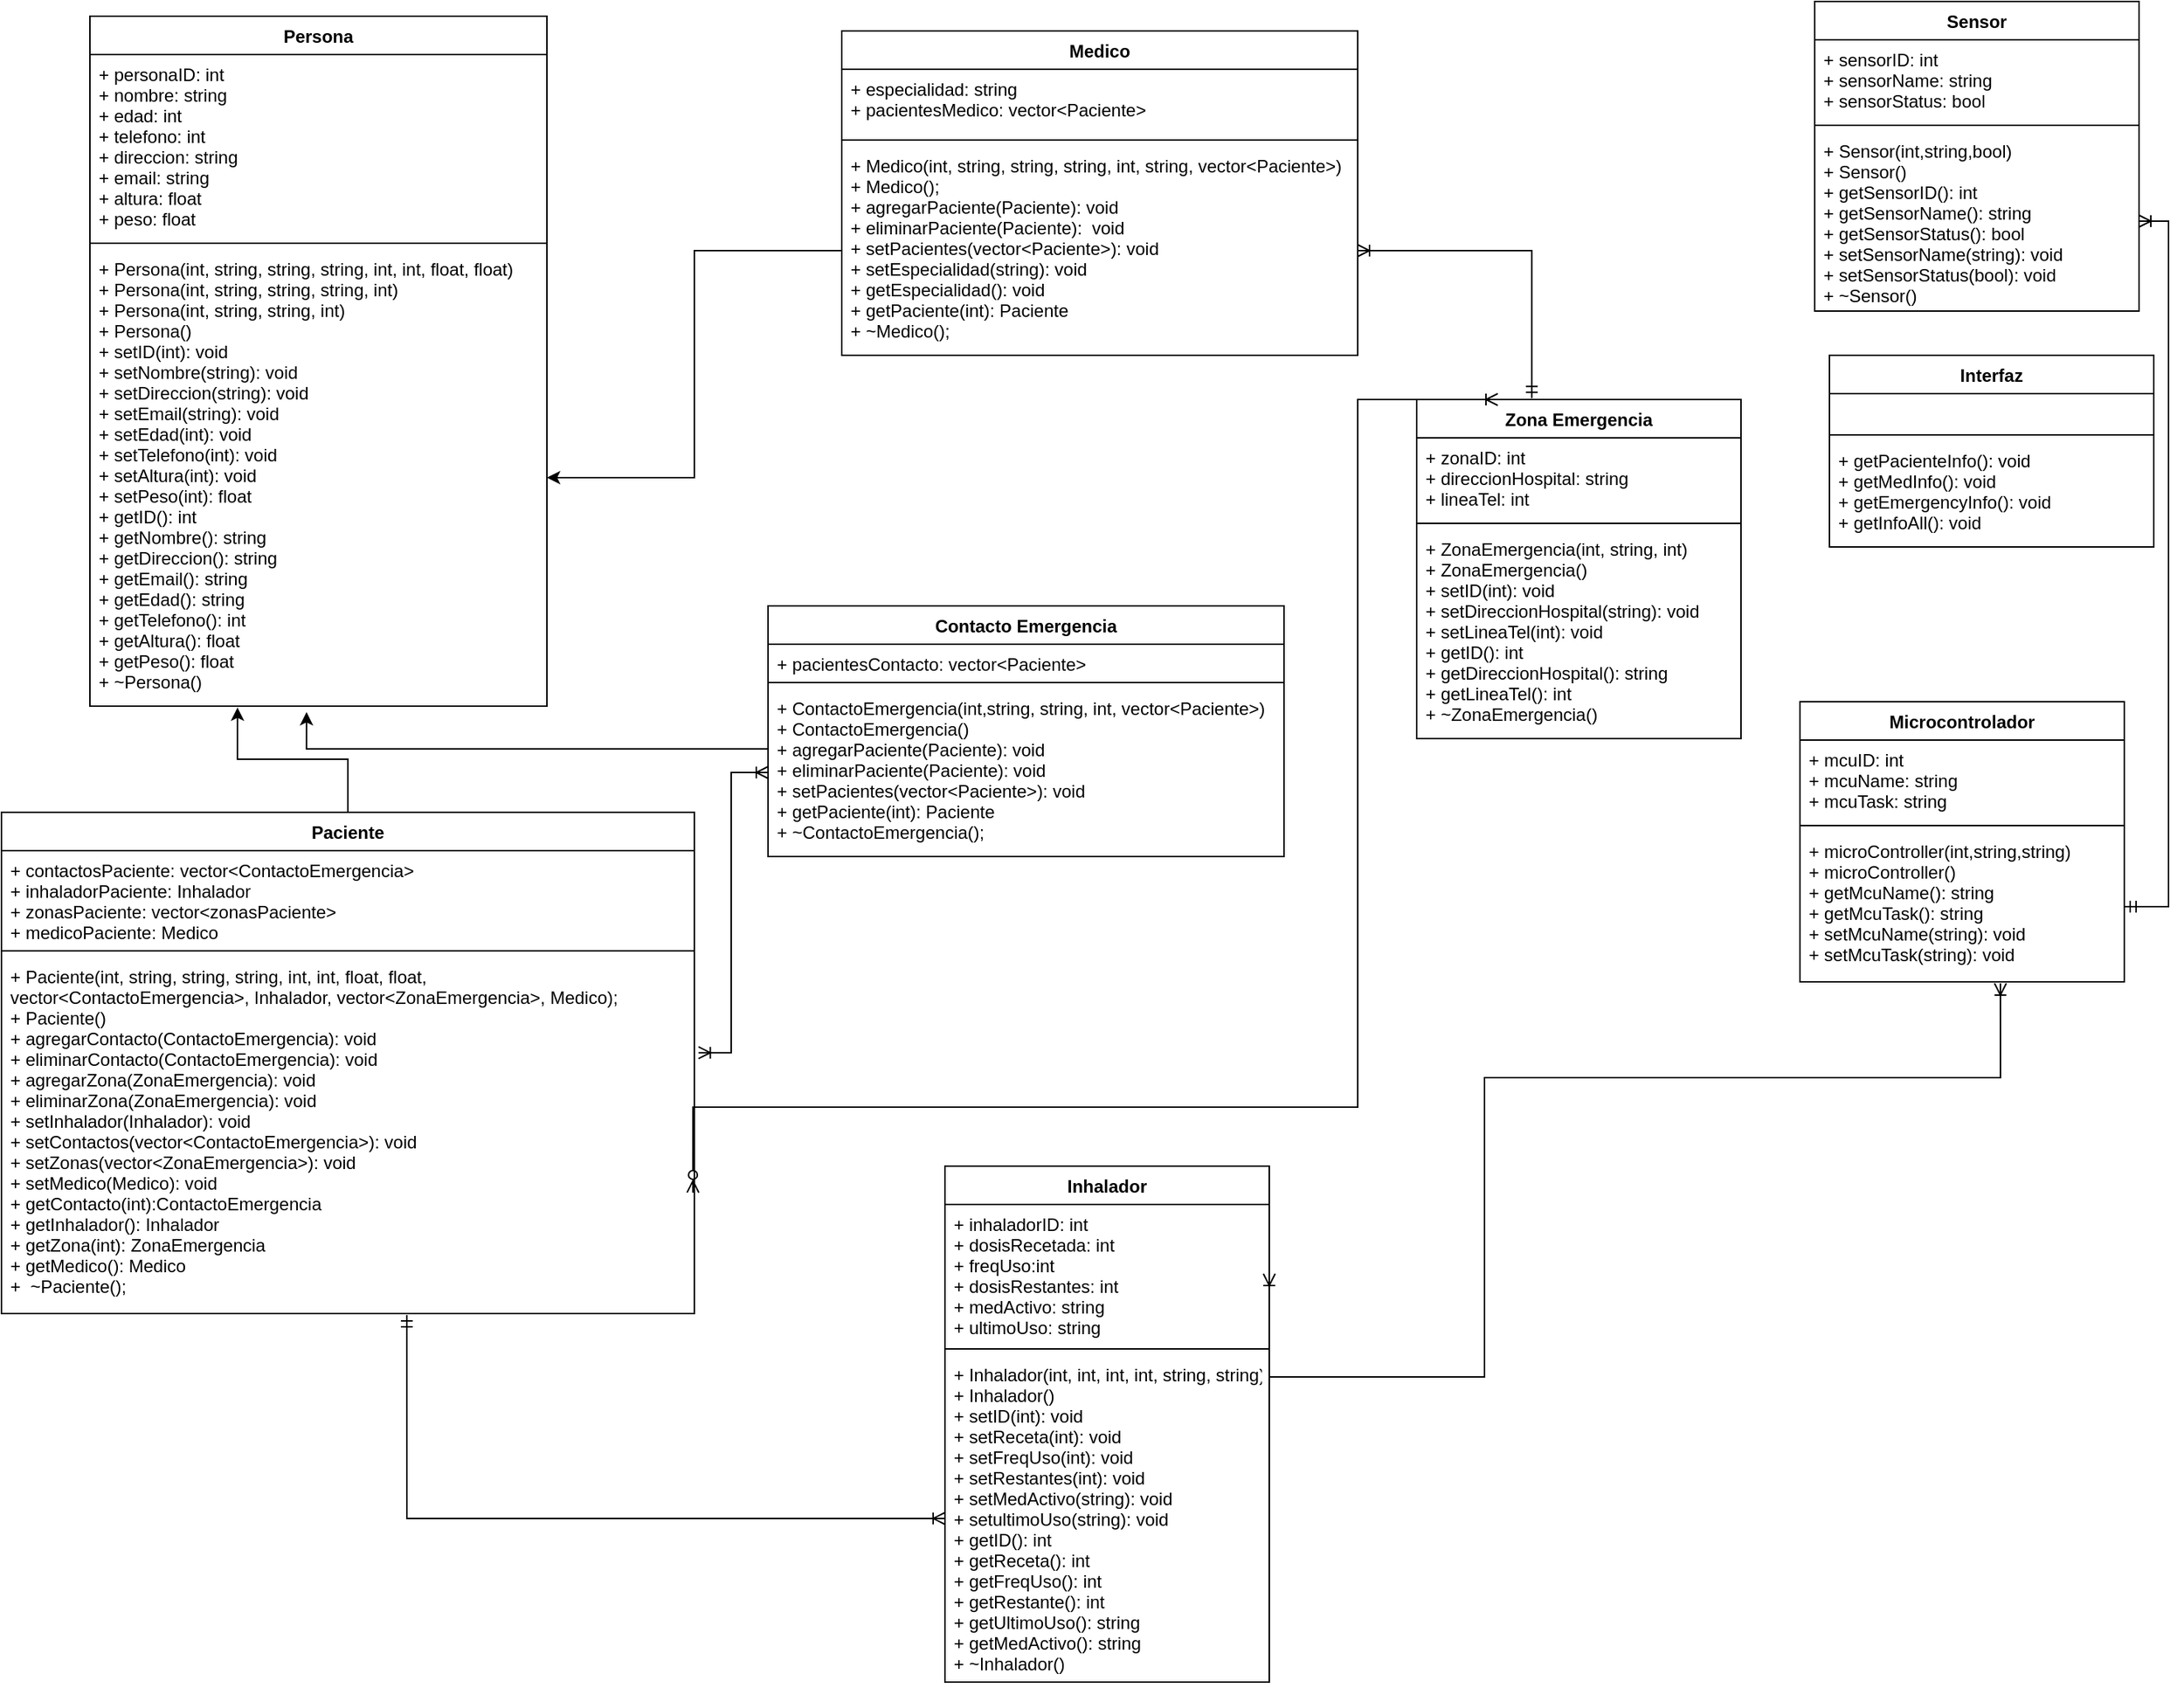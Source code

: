 <mxfile version="22.0.6" type="github">
  <diagram id="Kw7EVnxhRdrsL6d94UCq" name="Page-1">
    <mxGraphModel dx="1434" dy="806" grid="1" gridSize="10" guides="1" tooltips="1" connect="1" arrows="1" fold="1" page="1" pageScale="1" pageWidth="1920" pageHeight="1200" math="0" shadow="0">
      <root>
        <mxCell id="0" />
        <mxCell id="1" parent="0" />
        <mxCell id="8" value="Paciente" style="swimlane;fontStyle=1;align=center;verticalAlign=top;childLayout=stackLayout;horizontal=1;startSize=26;horizontalStack=0;resizeParent=1;resizeParentMax=0;resizeLast=0;collapsible=1;marginBottom=0;" parent="1" vertex="1">
          <mxGeometry x="120" y="580" width="470" height="340" as="geometry" />
        </mxCell>
        <mxCell id="9" value="+ contactosPaciente: vector&lt;ContactoEmergencia&gt;&#xa;+ inhaladorPaciente: Inhalador&#xa;+ zonasPaciente: vector&lt;zonasPaciente&gt;&#xa;+ medicoPaciente: Medico&#xa;" style="text;strokeColor=none;fillColor=none;align=left;verticalAlign=top;spacingLeft=4;spacingRight=4;overflow=hidden;rotatable=0;points=[[0,0.5],[1,0.5]];portConstraint=eastwest;" parent="8" vertex="1">
          <mxGeometry y="26" width="470" height="64" as="geometry" />
        </mxCell>
        <mxCell id="10" value="" style="line;strokeWidth=1;fillColor=none;align=left;verticalAlign=middle;spacingTop=-1;spacingLeft=3;spacingRight=3;rotatable=0;labelPosition=right;points=[];portConstraint=eastwest;strokeColor=inherit;" parent="8" vertex="1">
          <mxGeometry y="90" width="470" height="8" as="geometry" />
        </mxCell>
        <mxCell id="11" value="+ Paciente(int, string, string, string, int, int, float, float, &#xa;vector&lt;ContactoEmergencia&gt;, Inhalador, vector&lt;ZonaEmergencia&gt;, Medico);&#xa;+ Paciente()&#xa;+ agregarContacto(ContactoEmergencia): void&#xa;+ eliminarContacto(ContactoEmergencia): void &#xa;+ agregarZona(ZonaEmergencia): void &#xa;+ eliminarZona(ZonaEmergencia): void&#xa;+ setInhalador(Inhalador): void &#xa;+ setContactos(vector&lt;ContactoEmergencia&gt;): void &#xa;+ setZonas(vector&lt;ZonaEmergencia&gt;): void &#xa;+ setMedico(Medico): void&#xa;+ getContacto(int):ContactoEmergencia&#xa;+ getInhalador(): Inhalador &#xa;+ getZona(int): ZonaEmergencia &#xa;+ getMedico(): Medico &#xa;+  ~Paciente();" style="text;strokeColor=none;fillColor=none;align=left;verticalAlign=top;spacingLeft=4;spacingRight=4;overflow=hidden;rotatable=0;points=[[0,0.5],[1,0.5]];portConstraint=eastwest;" parent="8" vertex="1">
          <mxGeometry y="98" width="470" height="242" as="geometry" />
        </mxCell>
        <mxCell id="12" value="Persona" style="swimlane;fontStyle=1;align=center;verticalAlign=top;childLayout=stackLayout;horizontal=1;startSize=26;horizontalStack=0;resizeParent=1;resizeParentMax=0;resizeLast=0;collapsible=1;marginBottom=0;" parent="1" vertex="1">
          <mxGeometry x="180" y="40" width="310" height="468" as="geometry" />
        </mxCell>
        <mxCell id="13" value="+ personaID: int&#xa;+ nombre: string&#xa;+ edad: int&#xa;+ telefono: int&#xa;+ direccion: string&#xa;+ email: string&#xa;+ altura: float&#xa;+ peso: float" style="text;strokeColor=none;fillColor=none;align=left;verticalAlign=top;spacingLeft=4;spacingRight=4;overflow=hidden;rotatable=0;points=[[0,0.5],[1,0.5]];portConstraint=eastwest;" parent="12" vertex="1">
          <mxGeometry y="26" width="310" height="124" as="geometry" />
        </mxCell>
        <mxCell id="14" value="" style="line;strokeWidth=1;fillColor=none;align=left;verticalAlign=middle;spacingTop=-1;spacingLeft=3;spacingRight=3;rotatable=0;labelPosition=right;points=[];portConstraint=eastwest;strokeColor=inherit;" parent="12" vertex="1">
          <mxGeometry y="150" width="310" height="8" as="geometry" />
        </mxCell>
        <mxCell id="15" value="+ Persona(int, string, string, string, int, int, float, float)&#xa;+ Persona(int, string, string, string, int)&#xa;+ Persona(int, string, string, int)&#xa;+ Persona()&#xa;+ setID(int): void&#xa;+ setNombre(string): void&#xa;+ setDireccion(string): void&#xa;+ setEmail(string): void&#xa;+ setEdad(int): void&#xa;+ setTelefono(int): void&#xa;+ setAltura(int): void&#xa;+ setPeso(int): float&#xa;+ getID(): int&#xa;+ getNombre(): string&#xa;+ getDireccion(): string&#xa;+ getEmail(): string&#xa;+ getEdad(): string&#xa;+ getTelefono(): int&#xa;+ getAltura(): float&#xa;+ getPeso(): float&#xa;+ ~Persona()&#xa;&#xa;" style="text;strokeColor=none;fillColor=none;align=left;verticalAlign=top;spacingLeft=4;spacingRight=4;overflow=hidden;rotatable=0;points=[[0,0.5],[1,0.5]];portConstraint=eastwest;" parent="12" vertex="1">
          <mxGeometry y="158" width="310" height="310" as="geometry" />
        </mxCell>
        <mxCell id="16" value="Inhalador" style="swimlane;fontStyle=1;align=center;verticalAlign=top;childLayout=stackLayout;horizontal=1;startSize=26;horizontalStack=0;resizeParent=1;resizeParentMax=0;resizeLast=0;collapsible=1;marginBottom=0;" parent="1" vertex="1">
          <mxGeometry x="760" y="820" width="220" height="350" as="geometry" />
        </mxCell>
        <mxCell id="17" value="+ inhaladorID: int&#xa;+ dosisRecetada: int&#xa;+ freqUso:int &#xa;+ dosisRestantes: int&#xa;+ medActivo: string&#xa;+ ultimoUso: string" style="text;strokeColor=none;fillColor=none;align=left;verticalAlign=top;spacingLeft=4;spacingRight=4;overflow=hidden;rotatable=0;points=[[0,0.5],[1,0.5]];portConstraint=eastwest;" parent="16" vertex="1">
          <mxGeometry y="26" width="220" height="94" as="geometry" />
        </mxCell>
        <mxCell id="18" value="" style="line;strokeWidth=1;fillColor=none;align=left;verticalAlign=middle;spacingTop=-1;spacingLeft=3;spacingRight=3;rotatable=0;labelPosition=right;points=[];portConstraint=eastwest;strokeColor=inherit;" parent="16" vertex="1">
          <mxGeometry y="120" width="220" height="8" as="geometry" />
        </mxCell>
        <mxCell id="19" value="+ Inhalador(int, int, int, int, string, string)&#xa;+ Inhalador()&#xa;+ setID(int): void &#xa;+ setReceta(int): void &#xa;+ setFreqUso(int): void &#xa;+ setRestantes(int): void &#xa;+ setMedActivo(string): void &#xa;+ setultimoUso(string): void &#xa;+ getID(): int &#xa;+ getReceta(): int&#xa;+ getFreqUso(): int&#xa;+ getRestante(): int&#xa;+ getUltimoUso(): string&#xa;+ getMedActivo(): string&#xa;+ ~Inhalador()" style="text;strokeColor=none;fillColor=none;align=left;verticalAlign=top;spacingLeft=4;spacingRight=4;overflow=hidden;rotatable=0;points=[[0,0.5],[1,0.5]];portConstraint=eastwest;" parent="16" vertex="1">
          <mxGeometry y="128" width="220" height="222" as="geometry" />
        </mxCell>
        <mxCell id="31" value="Contacto Emergencia" style="swimlane;fontStyle=1;align=center;verticalAlign=top;childLayout=stackLayout;horizontal=1;startSize=26;horizontalStack=0;resizeParent=1;resizeParentMax=0;resizeLast=0;collapsible=1;marginBottom=0;" parent="1" vertex="1">
          <mxGeometry x="640" y="440" width="350" height="170" as="geometry" />
        </mxCell>
        <mxCell id="32" value="+ pacientesContacto: vector&lt;Paciente&gt;" style="text;strokeColor=none;fillColor=none;align=left;verticalAlign=top;spacingLeft=4;spacingRight=4;overflow=hidden;rotatable=0;points=[[0,0.5],[1,0.5]];portConstraint=eastwest;" parent="31" vertex="1">
          <mxGeometry y="26" width="350" height="22" as="geometry" />
        </mxCell>
        <mxCell id="33" value="" style="line;strokeWidth=1;fillColor=none;align=left;verticalAlign=middle;spacingTop=-1;spacingLeft=3;spacingRight=3;rotatable=0;labelPosition=right;points=[];portConstraint=eastwest;strokeColor=inherit;" parent="31" vertex="1">
          <mxGeometry y="48" width="350" height="8" as="geometry" />
        </mxCell>
        <mxCell id="34" value="+ ContactoEmergencia(int,string, string, int, vector&lt;Paciente&gt;)&#xa;+ ContactoEmergencia()&#xa;+ agregarPaciente(Paciente): void &#xa;+ eliminarPaciente(Paciente): void &#xa;+ setPacientes(vector&lt;Paciente&gt;): void &#xa;+ getPaciente(int): Paciente &#xa;+ ~ContactoEmergencia();" style="text;strokeColor=none;fillColor=none;align=left;verticalAlign=top;spacingLeft=4;spacingRight=4;overflow=hidden;rotatable=0;points=[[0,0.5],[1,0.5]];portConstraint=eastwest;" parent="31" vertex="1">
          <mxGeometry y="56" width="350" height="114" as="geometry" />
        </mxCell>
        <mxCell id="ZJcmUJeSf_xc25f1Tfg--34" value="Medico" style="swimlane;fontStyle=1;align=center;verticalAlign=top;childLayout=stackLayout;horizontal=1;startSize=26;horizontalStack=0;resizeParent=1;resizeParentMax=0;resizeLast=0;collapsible=1;marginBottom=0;" vertex="1" parent="1">
          <mxGeometry x="690" y="50" width="350" height="220" as="geometry" />
        </mxCell>
        <mxCell id="ZJcmUJeSf_xc25f1Tfg--35" value="+ especialidad: string&#xa;+ pacientesMedico: vector&lt;Paciente&gt;&#xa;" style="text;strokeColor=none;fillColor=none;align=left;verticalAlign=top;spacingLeft=4;spacingRight=4;overflow=hidden;rotatable=0;points=[[0,0.5],[1,0.5]];portConstraint=eastwest;" vertex="1" parent="ZJcmUJeSf_xc25f1Tfg--34">
          <mxGeometry y="26" width="350" height="44" as="geometry" />
        </mxCell>
        <mxCell id="ZJcmUJeSf_xc25f1Tfg--36" value="" style="line;strokeWidth=1;fillColor=none;align=left;verticalAlign=middle;spacingTop=-1;spacingLeft=3;spacingRight=3;rotatable=0;labelPosition=right;points=[];portConstraint=eastwest;strokeColor=inherit;" vertex="1" parent="ZJcmUJeSf_xc25f1Tfg--34">
          <mxGeometry y="70" width="350" height="8" as="geometry" />
        </mxCell>
        <mxCell id="ZJcmUJeSf_xc25f1Tfg--37" value="+ Medico(int, string, string, string, int, string, vector&lt;Paciente&gt;)&#xa;+ Medico();&#xa;+ agregarPaciente(Paciente): void &#xa;+ eliminarPaciente(Paciente):  void&#xa;+ setPacientes(vector&lt;Paciente&gt;): void &#xa;+ setEspecialidad(string): void&#xa;+ getEspecialidad(): void &#xa;+ getPaciente(int): Paciente&#xa;+ ~Medico();" style="text;strokeColor=none;fillColor=none;align=left;verticalAlign=top;spacingLeft=4;spacingRight=4;overflow=hidden;rotatable=0;points=[[0,0.5],[1,0.5]];portConstraint=eastwest;" vertex="1" parent="ZJcmUJeSf_xc25f1Tfg--34">
          <mxGeometry y="78" width="350" height="142" as="geometry" />
        </mxCell>
        <mxCell id="ZJcmUJeSf_xc25f1Tfg--40" style="edgeStyle=orthogonalEdgeStyle;rounded=0;orthogonalLoop=1;jettySize=auto;html=1;exitX=0.5;exitY=0;exitDx=0;exitDy=0;entryX=0.323;entryY=1.003;entryDx=0;entryDy=0;entryPerimeter=0;" edge="1" parent="1" source="8" target="15">
          <mxGeometry relative="1" as="geometry" />
        </mxCell>
        <mxCell id="ZJcmUJeSf_xc25f1Tfg--45" style="edgeStyle=orthogonalEdgeStyle;rounded=0;orthogonalLoop=1;jettySize=auto;html=1;exitX=0;exitY=0.5;exitDx=0;exitDy=0;entryX=0.474;entryY=1.013;entryDx=0;entryDy=0;entryPerimeter=0;" edge="1" parent="1" source="32" target="15">
          <mxGeometry relative="1" as="geometry">
            <Array as="points">
              <mxPoint x="327" y="537" />
            </Array>
          </mxGeometry>
        </mxCell>
        <mxCell id="ZJcmUJeSf_xc25f1Tfg--46" style="edgeStyle=orthogonalEdgeStyle;rounded=0;orthogonalLoop=1;jettySize=auto;html=1;exitX=0;exitY=0.5;exitDx=0;exitDy=0;" edge="1" parent="1" source="ZJcmUJeSf_xc25f1Tfg--37" target="15">
          <mxGeometry relative="1" as="geometry" />
        </mxCell>
        <mxCell id="ZJcmUJeSf_xc25f1Tfg--47" value="Zona Emergencia" style="swimlane;fontStyle=1;align=center;verticalAlign=top;childLayout=stackLayout;horizontal=1;startSize=26;horizontalStack=0;resizeParent=1;resizeParentMax=0;resizeLast=0;collapsible=1;marginBottom=0;" vertex="1" parent="1">
          <mxGeometry x="1080" y="300" width="220" height="230" as="geometry" />
        </mxCell>
        <mxCell id="ZJcmUJeSf_xc25f1Tfg--48" value="+ zonaID: int&#xa;+ direccionHospital: string&#xa;+ lineaTel: int" style="text;strokeColor=none;fillColor=none;align=left;verticalAlign=top;spacingLeft=4;spacingRight=4;overflow=hidden;rotatable=0;points=[[0,0.5],[1,0.5]];portConstraint=eastwest;" vertex="1" parent="ZJcmUJeSf_xc25f1Tfg--47">
          <mxGeometry y="26" width="220" height="54" as="geometry" />
        </mxCell>
        <mxCell id="ZJcmUJeSf_xc25f1Tfg--49" value="" style="line;strokeWidth=1;fillColor=none;align=left;verticalAlign=middle;spacingTop=-1;spacingLeft=3;spacingRight=3;rotatable=0;labelPosition=right;points=[];portConstraint=eastwest;strokeColor=inherit;" vertex="1" parent="ZJcmUJeSf_xc25f1Tfg--47">
          <mxGeometry y="80" width="220" height="8" as="geometry" />
        </mxCell>
        <mxCell id="ZJcmUJeSf_xc25f1Tfg--50" value="+ ZonaEmergencia(int, string, int)&#xa;+ ZonaEmergencia()&#xa;+ setID(int): void &#xa;+ setDireccionHospital(string): void &#xa;+ setLineaTel(int): void &#xa;+ getID(): int &#xa;+ getDireccionHospital(): string &#xa;+ getLineaTel(): int &#xa;+ ~ZonaEmergencia()" style="text;strokeColor=none;fillColor=none;align=left;verticalAlign=top;spacingLeft=4;spacingRight=4;overflow=hidden;rotatable=0;points=[[0,0.5],[1,0.5]];portConstraint=eastwest;" vertex="1" parent="ZJcmUJeSf_xc25f1Tfg--47">
          <mxGeometry y="88" width="220" height="142" as="geometry" />
        </mxCell>
        <mxCell id="ZJcmUJeSf_xc25f1Tfg--52" value="Sensor" style="swimlane;fontStyle=1;align=center;verticalAlign=top;childLayout=stackLayout;horizontal=1;startSize=26;horizontalStack=0;resizeParent=1;resizeParentMax=0;resizeLast=0;collapsible=1;marginBottom=0;" vertex="1" parent="1">
          <mxGeometry x="1350" y="30" width="220" height="210" as="geometry" />
        </mxCell>
        <mxCell id="ZJcmUJeSf_xc25f1Tfg--53" value="+ sensorID: int&#xa;+ sensorName: string&#xa;+ sensorStatus: bool" style="text;strokeColor=none;fillColor=none;align=left;verticalAlign=top;spacingLeft=4;spacingRight=4;overflow=hidden;rotatable=0;points=[[0,0.5],[1,0.5]];portConstraint=eastwest;" vertex="1" parent="ZJcmUJeSf_xc25f1Tfg--52">
          <mxGeometry y="26" width="220" height="54" as="geometry" />
        </mxCell>
        <mxCell id="ZJcmUJeSf_xc25f1Tfg--54" value="" style="line;strokeWidth=1;fillColor=none;align=left;verticalAlign=middle;spacingTop=-1;spacingLeft=3;spacingRight=3;rotatable=0;labelPosition=right;points=[];portConstraint=eastwest;strokeColor=inherit;" vertex="1" parent="ZJcmUJeSf_xc25f1Tfg--52">
          <mxGeometry y="80" width="220" height="8" as="geometry" />
        </mxCell>
        <mxCell id="ZJcmUJeSf_xc25f1Tfg--55" value="+ Sensor(int,string,bool)&#xa;+ Sensor()&#xa;+ getSensorID(): int&#xa;+ getSensorName(): string&#xa;+ getSensorStatus(): bool&#xa;+ setSensorName(string): void&#xa;+ setSensorStatus(bool): void&#xa;+ ~Sensor()" style="text;strokeColor=none;fillColor=none;align=left;verticalAlign=top;spacingLeft=4;spacingRight=4;overflow=hidden;rotatable=0;points=[[0,0.5],[1,0.5]];portConstraint=eastwest;" vertex="1" parent="ZJcmUJeSf_xc25f1Tfg--52">
          <mxGeometry y="88" width="220" height="122" as="geometry" />
        </mxCell>
        <mxCell id="ZJcmUJeSf_xc25f1Tfg--56" value="Microcontrolador" style="swimlane;fontStyle=1;align=center;verticalAlign=top;childLayout=stackLayout;horizontal=1;startSize=26;horizontalStack=0;resizeParent=1;resizeParentMax=0;resizeLast=0;collapsible=1;marginBottom=0;" vertex="1" parent="1">
          <mxGeometry x="1340" y="505" width="220" height="190" as="geometry" />
        </mxCell>
        <mxCell id="ZJcmUJeSf_xc25f1Tfg--57" value="+ mcuID: int&#xa;+ mcuName: string&#xa;+ mcuTask: string" style="text;strokeColor=none;fillColor=none;align=left;verticalAlign=top;spacingLeft=4;spacingRight=4;overflow=hidden;rotatable=0;points=[[0,0.5],[1,0.5]];portConstraint=eastwest;" vertex="1" parent="ZJcmUJeSf_xc25f1Tfg--56">
          <mxGeometry y="26" width="220" height="54" as="geometry" />
        </mxCell>
        <mxCell id="ZJcmUJeSf_xc25f1Tfg--58" value="" style="line;strokeWidth=1;fillColor=none;align=left;verticalAlign=middle;spacingTop=-1;spacingLeft=3;spacingRight=3;rotatable=0;labelPosition=right;points=[];portConstraint=eastwest;strokeColor=inherit;" vertex="1" parent="ZJcmUJeSf_xc25f1Tfg--56">
          <mxGeometry y="80" width="220" height="8" as="geometry" />
        </mxCell>
        <mxCell id="ZJcmUJeSf_xc25f1Tfg--59" value="+ microController(int,string,string)&#xa;+ microController()&#xa;+ getMcuName(): string&#xa;+ getMcuTask(): string&#xa;+ setMcuName(string): void&#xa;+ setMcuTask(string): void&#xa;" style="text;strokeColor=none;fillColor=none;align=left;verticalAlign=top;spacingLeft=4;spacingRight=4;overflow=hidden;rotatable=0;points=[[0,0.5],[1,0.5]];portConstraint=eastwest;" vertex="1" parent="ZJcmUJeSf_xc25f1Tfg--56">
          <mxGeometry y="88" width="220" height="102" as="geometry" />
        </mxCell>
        <mxCell id="ZJcmUJeSf_xc25f1Tfg--64" value="Interfaz" style="swimlane;fontStyle=1;align=center;verticalAlign=top;childLayout=stackLayout;horizontal=1;startSize=26;horizontalStack=0;resizeParent=1;resizeParentMax=0;resizeLast=0;collapsible=1;marginBottom=0;" vertex="1" parent="1">
          <mxGeometry x="1360" y="270" width="220" height="130" as="geometry" />
        </mxCell>
        <mxCell id="ZJcmUJeSf_xc25f1Tfg--65" value=" " style="text;strokeColor=none;fillColor=none;align=left;verticalAlign=top;spacingLeft=4;spacingRight=4;overflow=hidden;rotatable=0;points=[[0,0.5],[1,0.5]];portConstraint=eastwest;" vertex="1" parent="ZJcmUJeSf_xc25f1Tfg--64">
          <mxGeometry y="26" width="220" height="24" as="geometry" />
        </mxCell>
        <mxCell id="ZJcmUJeSf_xc25f1Tfg--66" value="" style="line;strokeWidth=1;fillColor=none;align=left;verticalAlign=middle;spacingTop=-1;spacingLeft=3;spacingRight=3;rotatable=0;labelPosition=right;points=[];portConstraint=eastwest;strokeColor=inherit;" vertex="1" parent="ZJcmUJeSf_xc25f1Tfg--64">
          <mxGeometry y="50" width="220" height="8" as="geometry" />
        </mxCell>
        <mxCell id="ZJcmUJeSf_xc25f1Tfg--67" value="+ getPacienteInfo(): void&#xa;+ getMedInfo(): void&#xa;+ getEmergencyInfo(): void&#xa;+ getInfoAll(): void" style="text;strokeColor=none;fillColor=none;align=left;verticalAlign=top;spacingLeft=4;spacingRight=4;overflow=hidden;rotatable=0;points=[[0,0.5],[1,0.5]];portConstraint=eastwest;" vertex="1" parent="ZJcmUJeSf_xc25f1Tfg--64">
          <mxGeometry y="58" width="220" height="72" as="geometry" />
        </mxCell>
        <mxCell id="ZJcmUJeSf_xc25f1Tfg--70" style="edgeStyle=orthogonalEdgeStyle;rounded=0;orthogonalLoop=1;jettySize=auto;html=1;exitX=0;exitY=0.5;exitDx=0;exitDy=0;entryX=1.006;entryY=0.269;entryDx=0;entryDy=0;entryPerimeter=0;startArrow=ERoneToMany;startFill=0;endArrow=ERoneToMany;endFill=0;" edge="1" parent="1" source="34" target="11">
          <mxGeometry relative="1" as="geometry" />
        </mxCell>
        <mxCell id="ZJcmUJeSf_xc25f1Tfg--73" style="edgeStyle=orthogonalEdgeStyle;rounded=0;orthogonalLoop=1;jettySize=auto;html=1;exitX=1;exitY=0.5;exitDx=0;exitDy=0;entryX=0.618;entryY=1.01;entryDx=0;entryDy=0;entryPerimeter=0;startArrow=ERoneToMany;startFill=0;endArrow=ERoneToMany;endFill=0;" edge="1" parent="1" source="17" target="ZJcmUJeSf_xc25f1Tfg--59">
          <mxGeometry relative="1" as="geometry">
            <Array as="points">
              <mxPoint x="1126" y="963" />
              <mxPoint x="1126" y="760" />
              <mxPoint x="1476" y="760" />
            </Array>
          </mxGeometry>
        </mxCell>
        <mxCell id="ZJcmUJeSf_xc25f1Tfg--74" style="edgeStyle=orthogonalEdgeStyle;rounded=0;orthogonalLoop=1;jettySize=auto;html=1;exitX=1;exitY=0.5;exitDx=0;exitDy=0;entryX=1;entryY=0.5;entryDx=0;entryDy=0;endArrow=ERoneToMany;endFill=0;startArrow=ERmandOne;startFill=0;" edge="1" parent="1" source="ZJcmUJeSf_xc25f1Tfg--59" target="ZJcmUJeSf_xc25f1Tfg--55">
          <mxGeometry relative="1" as="geometry" />
        </mxCell>
        <mxCell id="ZJcmUJeSf_xc25f1Tfg--75" style="edgeStyle=orthogonalEdgeStyle;rounded=0;orthogonalLoop=1;jettySize=auto;html=1;exitX=0.25;exitY=0;exitDx=0;exitDy=0;entryX=0.998;entryY=0.661;entryDx=0;entryDy=0;entryPerimeter=0;endArrow=ERzeroToMany;endFill=0;startArrow=ERoneToMany;startFill=0;" edge="1" parent="1" source="ZJcmUJeSf_xc25f1Tfg--47" target="11">
          <mxGeometry relative="1" as="geometry">
            <Array as="points">
              <mxPoint x="1040" y="300" />
              <mxPoint x="1040" y="780" />
              <mxPoint x="589" y="780" />
            </Array>
          </mxGeometry>
        </mxCell>
        <mxCell id="ZJcmUJeSf_xc25f1Tfg--76" style="edgeStyle=orthogonalEdgeStyle;rounded=0;orthogonalLoop=1;jettySize=auto;html=1;exitX=1;exitY=0.5;exitDx=0;exitDy=0;entryX=0.355;entryY=-0.004;entryDx=0;entryDy=0;entryPerimeter=0;endArrow=ERmandOne;endFill=0;startArrow=ERoneToMany;startFill=0;" edge="1" parent="1" source="ZJcmUJeSf_xc25f1Tfg--37" target="ZJcmUJeSf_xc25f1Tfg--47">
          <mxGeometry relative="1" as="geometry" />
        </mxCell>
        <mxCell id="ZJcmUJeSf_xc25f1Tfg--72" style="edgeStyle=orthogonalEdgeStyle;rounded=0;orthogonalLoop=1;jettySize=auto;html=1;exitX=0;exitY=0.5;exitDx=0;exitDy=0;startArrow=ERoneToMany;startFill=0;endArrow=ERmandOne;endFill=0;entryX=0.585;entryY=1.004;entryDx=0;entryDy=0;entryPerimeter=0;" edge="1" parent="1" source="19" target="11">
          <mxGeometry relative="1" as="geometry">
            <mxPoint x="440" y="890" as="targetPoint" />
          </mxGeometry>
        </mxCell>
      </root>
    </mxGraphModel>
  </diagram>
</mxfile>

